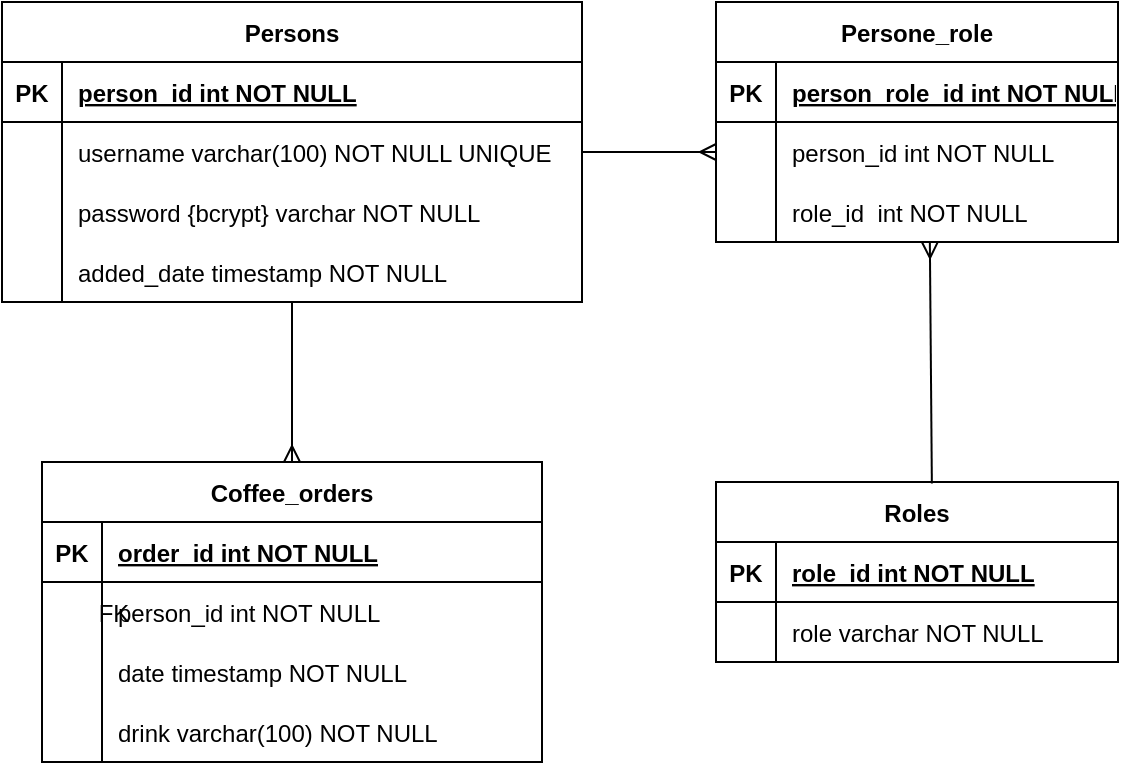 <mxfile version="20.2.7" type="device"><diagram id="ucxm65lsFDr1-LduTGzc" name="Страница 1"><mxGraphModel dx="1698" dy="2155" grid="1" gridSize="10" guides="1" tooltips="1" connect="1" arrows="1" fold="1" page="1" pageScale="1" pageWidth="827" pageHeight="1169" math="0" shadow="0"><root><mxCell id="0"/><mxCell id="1" parent="0"/><mxCell id="iVQ305IQS1nyx5g65Nja-1" value="Coffee_orders" style="shape=table;startSize=30;container=1;collapsible=1;childLayout=tableLayout;fixedRows=1;rowLines=0;fontStyle=1;align=center;resizeLast=1;" parent="1" vertex="1"><mxGeometry x="89" y="-670" width="250" height="150" as="geometry"/></mxCell><mxCell id="iVQ305IQS1nyx5g65Nja-2" value="" style="shape=partialRectangle;collapsible=0;dropTarget=0;pointerEvents=0;fillColor=none;points=[[0,0.5],[1,0.5]];portConstraint=eastwest;top=0;left=0;right=0;bottom=1;" parent="iVQ305IQS1nyx5g65Nja-1" vertex="1"><mxGeometry y="30" width="250" height="30" as="geometry"/></mxCell><mxCell id="iVQ305IQS1nyx5g65Nja-3" value="PK" style="shape=partialRectangle;overflow=hidden;connectable=0;fillColor=none;top=0;left=0;bottom=0;right=0;fontStyle=1;" parent="iVQ305IQS1nyx5g65Nja-2" vertex="1"><mxGeometry width="30" height="30" as="geometry"><mxRectangle width="30" height="30" as="alternateBounds"/></mxGeometry></mxCell><mxCell id="iVQ305IQS1nyx5g65Nja-4" value="order_id int NOT NULL " style="shape=partialRectangle;overflow=hidden;connectable=0;fillColor=none;top=0;left=0;bottom=0;right=0;align=left;spacingLeft=6;fontStyle=5;" parent="iVQ305IQS1nyx5g65Nja-2" vertex="1"><mxGeometry x="30" width="220" height="30" as="geometry"><mxRectangle width="220" height="30" as="alternateBounds"/></mxGeometry></mxCell><mxCell id="iVQ305IQS1nyx5g65Nja-5" value="" style="shape=partialRectangle;collapsible=0;dropTarget=0;pointerEvents=0;fillColor=none;points=[[0,0.5],[1,0.5]];portConstraint=eastwest;top=0;left=0;right=0;bottom=0;" parent="iVQ305IQS1nyx5g65Nja-1" vertex="1"><mxGeometry y="60" width="250" height="30" as="geometry"/></mxCell><mxCell id="iVQ305IQS1nyx5g65Nja-6" value="" style="shape=partialRectangle;overflow=hidden;connectable=0;fillColor=none;top=0;left=0;bottom=0;right=0;" parent="iVQ305IQS1nyx5g65Nja-5" vertex="1"><mxGeometry width="30" height="30" as="geometry"><mxRectangle width="30" height="30" as="alternateBounds"/></mxGeometry></mxCell><mxCell id="iVQ305IQS1nyx5g65Nja-7" value="person_id int NOT NULL" style="shape=partialRectangle;overflow=hidden;connectable=0;fillColor=none;top=0;left=0;bottom=0;right=0;align=left;spacingLeft=6;" parent="iVQ305IQS1nyx5g65Nja-5" vertex="1"><mxGeometry x="30" width="220" height="30" as="geometry"><mxRectangle width="220" height="30" as="alternateBounds"/></mxGeometry></mxCell><mxCell id="iVQ305IQS1nyx5g65Nja-36" value="" style="shape=partialRectangle;collapsible=0;dropTarget=0;pointerEvents=0;fillColor=none;points=[[0,0.5],[1,0.5]];portConstraint=eastwest;top=0;left=0;right=0;bottom=0;" parent="iVQ305IQS1nyx5g65Nja-1" vertex="1"><mxGeometry y="90" width="250" height="30" as="geometry"/></mxCell><mxCell id="iVQ305IQS1nyx5g65Nja-37" value="" style="shape=partialRectangle;overflow=hidden;connectable=0;fillColor=none;top=0;left=0;bottom=0;right=0;" parent="iVQ305IQS1nyx5g65Nja-36" vertex="1"><mxGeometry width="30" height="30" as="geometry"><mxRectangle width="30" height="30" as="alternateBounds"/></mxGeometry></mxCell><mxCell id="iVQ305IQS1nyx5g65Nja-38" value="date timestamp NOT NULL" style="shape=partialRectangle;overflow=hidden;connectable=0;fillColor=none;top=0;left=0;bottom=0;right=0;align=left;spacingLeft=6;" parent="iVQ305IQS1nyx5g65Nja-36" vertex="1"><mxGeometry x="30" width="220" height="30" as="geometry"><mxRectangle width="220" height="30" as="alternateBounds"/></mxGeometry></mxCell><mxCell id="iVQ305IQS1nyx5g65Nja-48" value="" style="shape=partialRectangle;collapsible=0;dropTarget=0;pointerEvents=0;fillColor=none;points=[[0,0.5],[1,0.5]];portConstraint=eastwest;top=0;left=0;right=0;bottom=0;" parent="iVQ305IQS1nyx5g65Nja-1" vertex="1"><mxGeometry y="120" width="250" height="30" as="geometry"/></mxCell><mxCell id="iVQ305IQS1nyx5g65Nja-49" value="" style="shape=partialRectangle;overflow=hidden;connectable=0;fillColor=none;top=0;left=0;bottom=0;right=0;" parent="iVQ305IQS1nyx5g65Nja-48" vertex="1"><mxGeometry width="30" height="30" as="geometry"><mxRectangle width="30" height="30" as="alternateBounds"/></mxGeometry></mxCell><mxCell id="iVQ305IQS1nyx5g65Nja-50" value="drink varchar(100) NOT NULL" style="shape=partialRectangle;overflow=hidden;connectable=0;fillColor=none;top=0;left=0;bottom=0;right=0;align=left;spacingLeft=6;" parent="iVQ305IQS1nyx5g65Nja-48" vertex="1"><mxGeometry x="30" width="220" height="30" as="geometry"><mxRectangle width="220" height="30" as="alternateBounds"/></mxGeometry></mxCell><mxCell id="iVQ305IQS1nyx5g65Nja-8" value="Persons" style="shape=table;startSize=30;container=1;collapsible=1;childLayout=tableLayout;fixedRows=1;rowLines=0;fontStyle=1;align=center;resizeLast=1;" parent="1" vertex="1"><mxGeometry x="69" y="-900" width="290" height="150" as="geometry"/></mxCell><mxCell id="iVQ305IQS1nyx5g65Nja-9" value="" style="shape=partialRectangle;collapsible=0;dropTarget=0;pointerEvents=0;fillColor=none;points=[[0,0.5],[1,0.5]];portConstraint=eastwest;top=0;left=0;right=0;bottom=1;" parent="iVQ305IQS1nyx5g65Nja-8" vertex="1"><mxGeometry y="30" width="290" height="30" as="geometry"/></mxCell><mxCell id="iVQ305IQS1nyx5g65Nja-10" value="PK" style="shape=partialRectangle;overflow=hidden;connectable=0;fillColor=none;top=0;left=0;bottom=0;right=0;fontStyle=1;" parent="iVQ305IQS1nyx5g65Nja-9" vertex="1"><mxGeometry width="30" height="30" as="geometry"><mxRectangle width="30" height="30" as="alternateBounds"/></mxGeometry></mxCell><mxCell id="iVQ305IQS1nyx5g65Nja-11" value="person_id int NOT NULL " style="shape=partialRectangle;overflow=hidden;connectable=0;fillColor=none;top=0;left=0;bottom=0;right=0;align=left;spacingLeft=6;fontStyle=5;" parent="iVQ305IQS1nyx5g65Nja-9" vertex="1"><mxGeometry x="30" width="260" height="30" as="geometry"><mxRectangle width="260" height="30" as="alternateBounds"/></mxGeometry></mxCell><mxCell id="iVQ305IQS1nyx5g65Nja-12" value="" style="shape=partialRectangle;collapsible=0;dropTarget=0;pointerEvents=0;fillColor=none;points=[[0,0.5],[1,0.5]];portConstraint=eastwest;top=0;left=0;right=0;bottom=0;" parent="iVQ305IQS1nyx5g65Nja-8" vertex="1"><mxGeometry y="60" width="290" height="30" as="geometry"/></mxCell><mxCell id="iVQ305IQS1nyx5g65Nja-13" value="" style="shape=partialRectangle;overflow=hidden;connectable=0;fillColor=none;top=0;left=0;bottom=0;right=0;" parent="iVQ305IQS1nyx5g65Nja-12" vertex="1"><mxGeometry width="30" height="30" as="geometry"><mxRectangle width="30" height="30" as="alternateBounds"/></mxGeometry></mxCell><mxCell id="iVQ305IQS1nyx5g65Nja-14" value="username varchar(100) NOT NULL UNIQUE" style="shape=partialRectangle;overflow=hidden;connectable=0;fillColor=none;top=0;left=0;bottom=0;right=0;align=left;spacingLeft=6;" parent="iVQ305IQS1nyx5g65Nja-12" vertex="1"><mxGeometry x="30" width="260" height="30" as="geometry"><mxRectangle width="260" height="30" as="alternateBounds"/></mxGeometry></mxCell><mxCell id="iVQ305IQS1nyx5g65Nja-42" value="" style="shape=partialRectangle;collapsible=0;dropTarget=0;pointerEvents=0;fillColor=none;points=[[0,0.5],[1,0.5]];portConstraint=eastwest;top=0;left=0;right=0;bottom=0;" parent="iVQ305IQS1nyx5g65Nja-8" vertex="1"><mxGeometry y="90" width="290" height="30" as="geometry"/></mxCell><mxCell id="iVQ305IQS1nyx5g65Nja-43" value="" style="shape=partialRectangle;overflow=hidden;connectable=0;fillColor=none;top=0;left=0;bottom=0;right=0;" parent="iVQ305IQS1nyx5g65Nja-42" vertex="1"><mxGeometry width="30" height="30" as="geometry"><mxRectangle width="30" height="30" as="alternateBounds"/></mxGeometry></mxCell><mxCell id="iVQ305IQS1nyx5g65Nja-44" value="password {bcrypt} varchar NOT NULL" style="shape=partialRectangle;overflow=hidden;connectable=0;fillColor=none;top=0;left=0;bottom=0;right=0;align=left;spacingLeft=6;" parent="iVQ305IQS1nyx5g65Nja-42" vertex="1"><mxGeometry x="30" width="260" height="30" as="geometry"><mxRectangle width="260" height="30" as="alternateBounds"/></mxGeometry></mxCell><mxCell id="iVQ305IQS1nyx5g65Nja-45" value="" style="shape=partialRectangle;collapsible=0;dropTarget=0;pointerEvents=0;fillColor=none;points=[[0,0.5],[1,0.5]];portConstraint=eastwest;top=0;left=0;right=0;bottom=0;" parent="iVQ305IQS1nyx5g65Nja-8" vertex="1"><mxGeometry y="120" width="290" height="30" as="geometry"/></mxCell><mxCell id="iVQ305IQS1nyx5g65Nja-46" value="" style="shape=partialRectangle;overflow=hidden;connectable=0;fillColor=none;top=0;left=0;bottom=0;right=0;" parent="iVQ305IQS1nyx5g65Nja-45" vertex="1"><mxGeometry width="30" height="30" as="geometry"><mxRectangle width="30" height="30" as="alternateBounds"/></mxGeometry></mxCell><mxCell id="iVQ305IQS1nyx5g65Nja-47" value="added_date timestamp NOT NULL" style="shape=partialRectangle;overflow=hidden;connectable=0;fillColor=none;top=0;left=0;bottom=0;right=0;align=left;spacingLeft=6;" parent="iVQ305IQS1nyx5g65Nja-45" vertex="1"><mxGeometry x="30" width="260" height="30" as="geometry"><mxRectangle width="260" height="30" as="alternateBounds"/></mxGeometry></mxCell><mxCell id="iVQ305IQS1nyx5g65Nja-51" value="FK" style="shape=partialRectangle;overflow=hidden;connectable=0;fillColor=none;top=0;left=0;bottom=0;right=0;" parent="1" vertex="1"><mxGeometry x="100" y="-610" width="50" height="30" as="geometry"><mxRectangle width="30" height="30" as="alternateBounds"/></mxGeometry></mxCell><mxCell id="iVQ305IQS1nyx5g65Nja-52" value="" style="endArrow=ERmany;html=1;rounded=0;endFill=0;exitX=0.5;exitY=1;exitDx=0;exitDy=0;entryX=0.5;entryY=0;entryDx=0;entryDy=0;" parent="1" edge="1" target="iVQ305IQS1nyx5g65Nja-1" source="iVQ305IQS1nyx5g65Nja-8"><mxGeometry width="50" height="50" relative="1" as="geometry"><mxPoint x="220" y="-720" as="sourcePoint"/><mxPoint x="220" y="-670" as="targetPoint"/></mxGeometry></mxCell><mxCell id="4r2RWcccVLDaiMLu0_Fw-1" value="" style="endArrow=ERmany;html=1;rounded=0;endFill=0;exitX=1;exitY=0.5;exitDx=0;exitDy=0;entryX=0;entryY=0.5;entryDx=0;entryDy=0;" parent="1" source="iVQ305IQS1nyx5g65Nja-12" target="4r2RWcccVLDaiMLu0_Fw-25" edge="1"><mxGeometry width="50" height="50" relative="1" as="geometry"><mxPoint x="234" y="-900" as="sourcePoint"/><mxPoint x="234" y="-1000" as="targetPoint"/><Array as="points"/></mxGeometry></mxCell><mxCell id="4r2RWcccVLDaiMLu0_Fw-2" value="Roles" style="shape=table;startSize=30;container=1;collapsible=1;childLayout=tableLayout;fixedRows=1;rowLines=0;fontStyle=1;align=center;resizeLast=1;" parent="1" vertex="1"><mxGeometry x="426" y="-660" width="201" height="90" as="geometry"/></mxCell><mxCell id="4r2RWcccVLDaiMLu0_Fw-3" value="" style="shape=partialRectangle;collapsible=0;dropTarget=0;pointerEvents=0;fillColor=none;points=[[0,0.5],[1,0.5]];portConstraint=eastwest;top=0;left=0;right=0;bottom=1;" parent="4r2RWcccVLDaiMLu0_Fw-2" vertex="1"><mxGeometry y="30" width="201" height="30" as="geometry"/></mxCell><mxCell id="4r2RWcccVLDaiMLu0_Fw-4" value="PK" style="shape=partialRectangle;overflow=hidden;connectable=0;fillColor=none;top=0;left=0;bottom=0;right=0;fontStyle=1;" parent="4r2RWcccVLDaiMLu0_Fw-3" vertex="1"><mxGeometry width="30" height="30" as="geometry"><mxRectangle width="30" height="30" as="alternateBounds"/></mxGeometry></mxCell><mxCell id="4r2RWcccVLDaiMLu0_Fw-5" value="role_id int NOT NULL " style="shape=partialRectangle;overflow=hidden;connectable=0;fillColor=none;top=0;left=0;bottom=0;right=0;align=left;spacingLeft=6;fontStyle=5;" parent="4r2RWcccVLDaiMLu0_Fw-3" vertex="1"><mxGeometry x="30" width="171" height="30" as="geometry"><mxRectangle width="171" height="30" as="alternateBounds"/></mxGeometry></mxCell><mxCell id="4r2RWcccVLDaiMLu0_Fw-6" value="" style="shape=partialRectangle;collapsible=0;dropTarget=0;pointerEvents=0;fillColor=none;points=[[0,0.5],[1,0.5]];portConstraint=eastwest;top=0;left=0;right=0;bottom=0;" parent="4r2RWcccVLDaiMLu0_Fw-2" vertex="1"><mxGeometry y="60" width="201" height="30" as="geometry"/></mxCell><mxCell id="4r2RWcccVLDaiMLu0_Fw-7" value="" style="shape=partialRectangle;overflow=hidden;connectable=0;fillColor=none;top=0;left=0;bottom=0;right=0;" parent="4r2RWcccVLDaiMLu0_Fw-6" vertex="1"><mxGeometry width="30" height="30" as="geometry"><mxRectangle width="30" height="30" as="alternateBounds"/></mxGeometry></mxCell><mxCell id="4r2RWcccVLDaiMLu0_Fw-8" value="role varchar NOT NULL" style="shape=partialRectangle;overflow=hidden;connectable=0;fillColor=none;top=0;left=0;bottom=0;right=0;align=left;spacingLeft=6;" parent="4r2RWcccVLDaiMLu0_Fw-6" vertex="1"><mxGeometry x="30" width="171" height="30" as="geometry"><mxRectangle width="171" height="30" as="alternateBounds"/></mxGeometry></mxCell><mxCell id="4r2RWcccVLDaiMLu0_Fw-21" value="Persone_role" style="shape=table;startSize=30;container=1;collapsible=1;childLayout=tableLayout;fixedRows=1;rowLines=0;fontStyle=1;align=center;resizeLast=1;" parent="1" vertex="1"><mxGeometry x="426" y="-900" width="201" height="120" as="geometry"/></mxCell><mxCell id="4r2RWcccVLDaiMLu0_Fw-22" value="" style="shape=partialRectangle;collapsible=0;dropTarget=0;pointerEvents=0;fillColor=none;points=[[0,0.5],[1,0.5]];portConstraint=eastwest;top=0;left=0;right=0;bottom=1;" parent="4r2RWcccVLDaiMLu0_Fw-21" vertex="1"><mxGeometry y="30" width="201" height="30" as="geometry"/></mxCell><mxCell id="4r2RWcccVLDaiMLu0_Fw-23" value="PK" style="shape=partialRectangle;overflow=hidden;connectable=0;fillColor=none;top=0;left=0;bottom=0;right=0;fontStyle=1;" parent="4r2RWcccVLDaiMLu0_Fw-22" vertex="1"><mxGeometry width="30" height="30" as="geometry"><mxRectangle width="30" height="30" as="alternateBounds"/></mxGeometry></mxCell><mxCell id="4r2RWcccVLDaiMLu0_Fw-24" value="person_role_id int NOT NULL" style="shape=partialRectangle;overflow=hidden;connectable=0;fillColor=none;top=0;left=0;bottom=0;right=0;align=left;spacingLeft=6;fontStyle=5;" parent="4r2RWcccVLDaiMLu0_Fw-22" vertex="1"><mxGeometry x="30" width="171" height="30" as="geometry"><mxRectangle width="171" height="30" as="alternateBounds"/></mxGeometry></mxCell><mxCell id="4r2RWcccVLDaiMLu0_Fw-25" value="" style="shape=partialRectangle;collapsible=0;dropTarget=0;pointerEvents=0;fillColor=none;points=[[0,0.5],[1,0.5]];portConstraint=eastwest;top=0;left=0;right=0;bottom=0;" parent="4r2RWcccVLDaiMLu0_Fw-21" vertex="1"><mxGeometry y="60" width="201" height="30" as="geometry"/></mxCell><mxCell id="4r2RWcccVLDaiMLu0_Fw-26" value="" style="shape=partialRectangle;overflow=hidden;connectable=0;fillColor=none;top=0;left=0;bottom=0;right=0;" parent="4r2RWcccVLDaiMLu0_Fw-25" vertex="1"><mxGeometry width="30" height="30" as="geometry"><mxRectangle width="30" height="30" as="alternateBounds"/></mxGeometry></mxCell><mxCell id="4r2RWcccVLDaiMLu0_Fw-27" value="person_id int NOT NULL" style="shape=partialRectangle;overflow=hidden;connectable=0;fillColor=none;top=0;left=0;bottom=0;right=0;align=left;spacingLeft=6;" parent="4r2RWcccVLDaiMLu0_Fw-25" vertex="1"><mxGeometry x="30" width="171" height="30" as="geometry"><mxRectangle width="171" height="30" as="alternateBounds"/></mxGeometry></mxCell><mxCell id="4r2RWcccVLDaiMLu0_Fw-28" value="" style="shape=partialRectangle;collapsible=0;dropTarget=0;pointerEvents=0;fillColor=none;points=[[0,0.5],[1,0.5]];portConstraint=eastwest;top=0;left=0;right=0;bottom=0;" parent="4r2RWcccVLDaiMLu0_Fw-21" vertex="1"><mxGeometry y="90" width="201" height="30" as="geometry"/></mxCell><mxCell id="4r2RWcccVLDaiMLu0_Fw-29" value="" style="shape=partialRectangle;overflow=hidden;connectable=0;fillColor=none;top=0;left=0;bottom=0;right=0;" parent="4r2RWcccVLDaiMLu0_Fw-28" vertex="1"><mxGeometry width="30" height="30" as="geometry"><mxRectangle width="30" height="30" as="alternateBounds"/></mxGeometry></mxCell><mxCell id="4r2RWcccVLDaiMLu0_Fw-30" value="role_id  int NOT NULL" style="shape=partialRectangle;overflow=hidden;connectable=0;fillColor=none;top=0;left=0;bottom=0;right=0;align=left;spacingLeft=6;" parent="4r2RWcccVLDaiMLu0_Fw-28" vertex="1"><mxGeometry x="30" width="171" height="30" as="geometry"><mxRectangle width="171" height="30" as="alternateBounds"/></mxGeometry></mxCell><mxCell id="4r2RWcccVLDaiMLu0_Fw-33" value="" style="endArrow=ERmany;html=1;rounded=0;endFill=0;exitX=0.537;exitY=0.008;exitDx=0;exitDy=0;entryX=0.532;entryY=1;entryDx=0;entryDy=0;entryPerimeter=0;exitPerimeter=0;" parent="1" source="4r2RWcccVLDaiMLu0_Fw-2" target="4r2RWcccVLDaiMLu0_Fw-28" edge="1"><mxGeometry width="50" height="50" relative="1" as="geometry"><mxPoint x="240" y="-740" as="sourcePoint"/><mxPoint x="526" y="-770" as="targetPoint"/></mxGeometry></mxCell></root></mxGraphModel></diagram></mxfile>